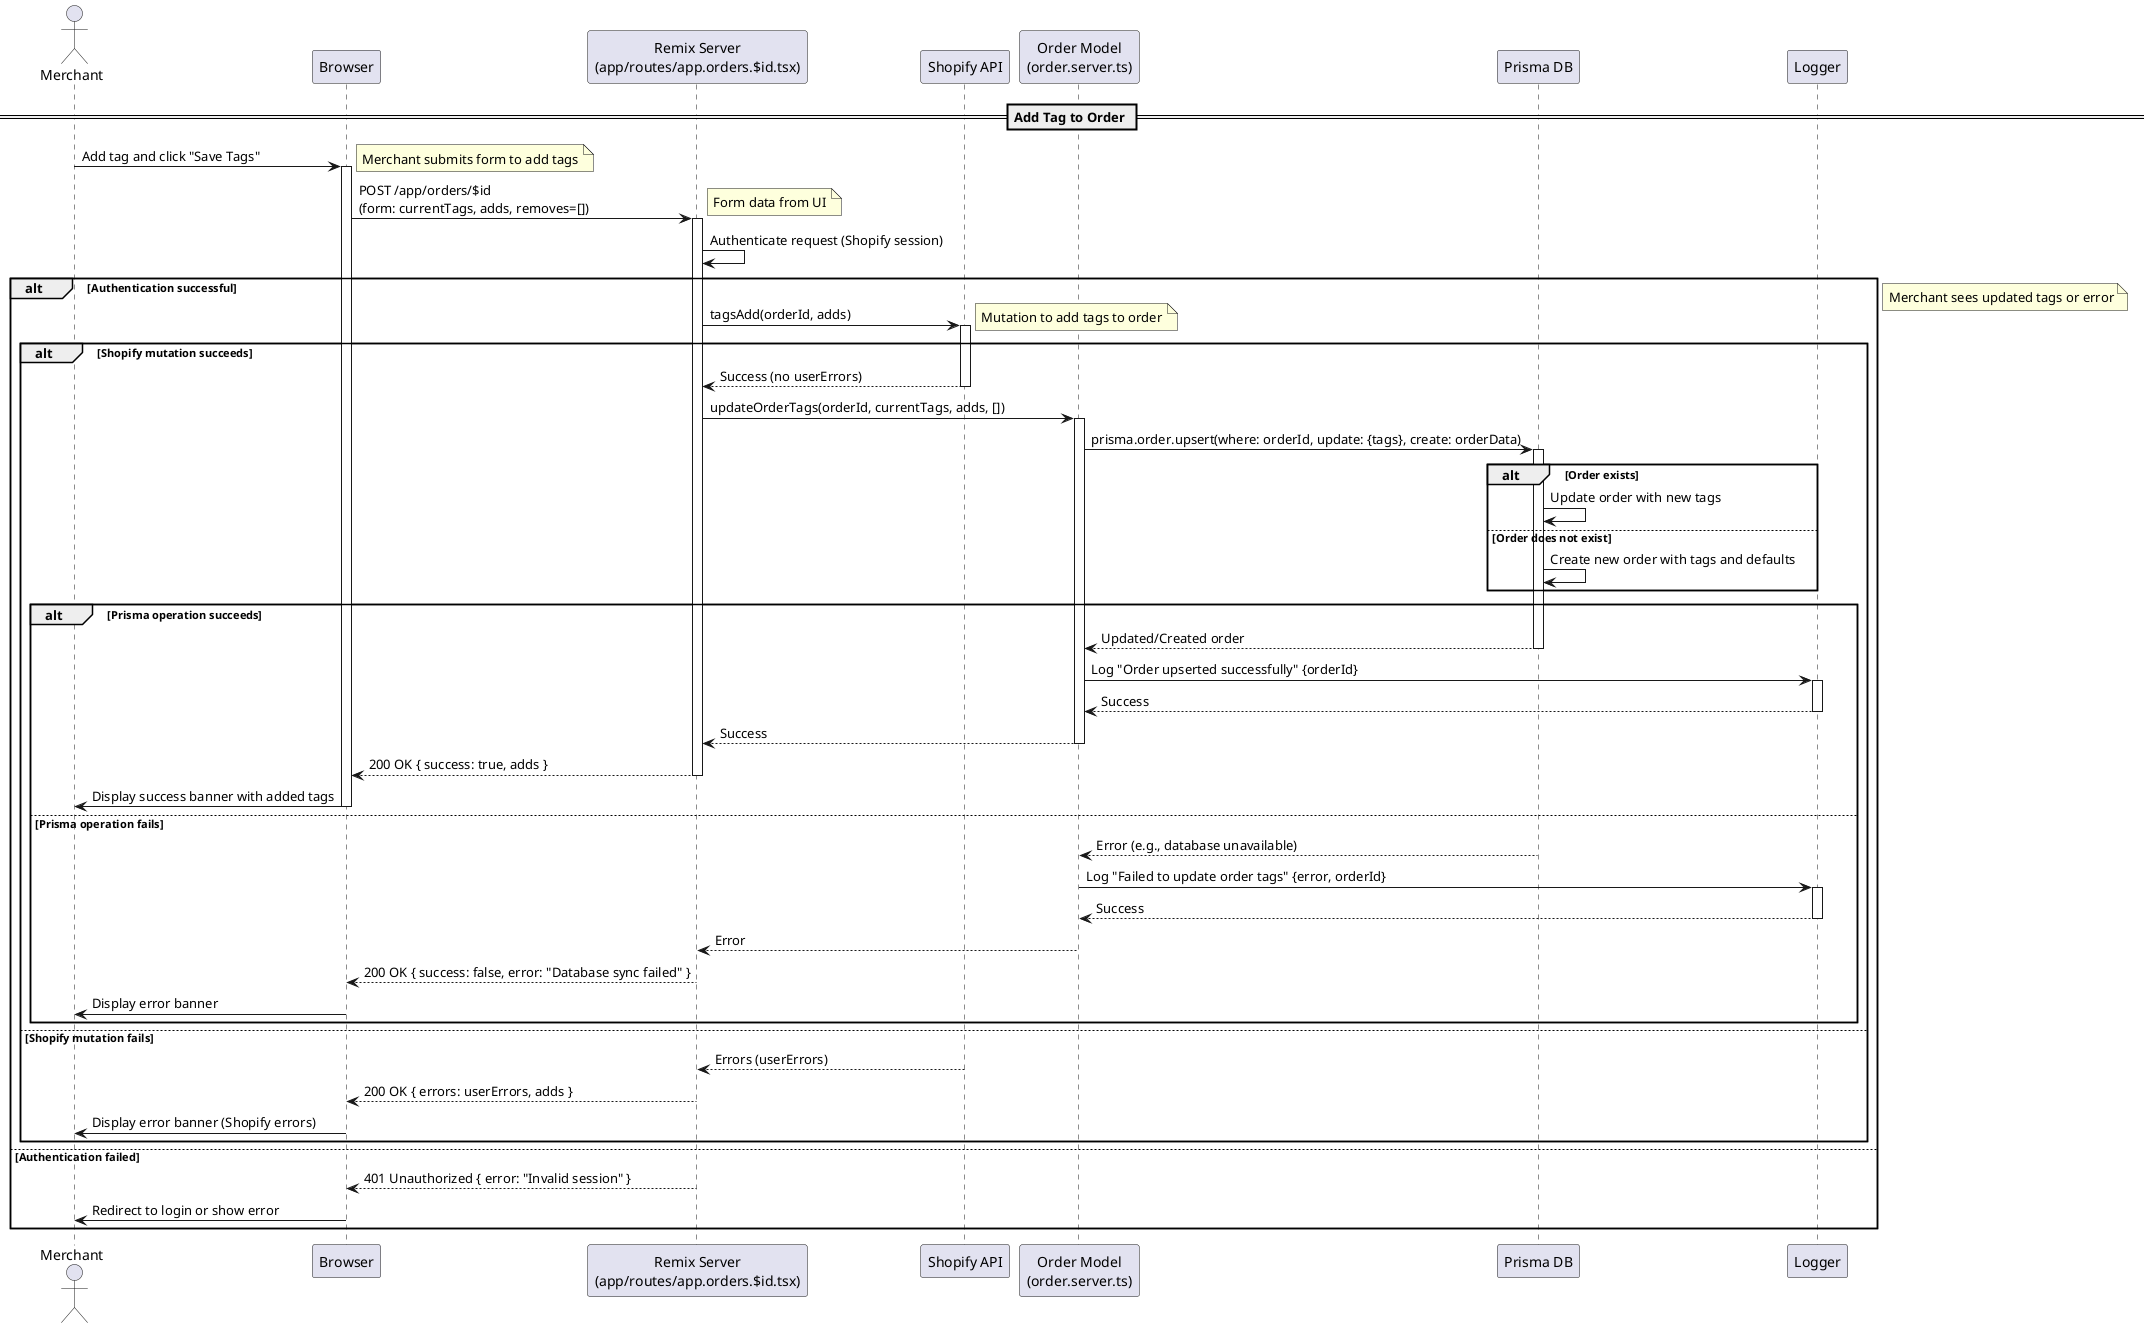 @startuml
actor Merchant
participant "Browser" as Browser
participant "Remix Server\n(app/routes/app.orders.$id.tsx)" as Server
participant "Shopify API" as ShopifyAPI
participant "Order Model\n(order.server.ts)" as OrderModel
participant "Prisma DB" as Prisma
participant "Logger" as Logger

== Add Tag to Order ==
Merchant -> Browser: Add tag and click "Save Tags"
activate Browser
note right: Merchant submits form to add tags

Browser -> Server: POST /app/orders/$id\n(form: currentTags, adds, removes=[])
activate Server
note right: Form data from UI

Server -> Server: Authenticate request (Shopify session)
alt Authentication successful
    Server -> ShopifyAPI: tagsAdd(orderId, adds)
    activate ShopifyAPI
    note right: Mutation to add tags to order

    alt Shopify mutation succeeds
        ShopifyAPI --> Server: Success (no userErrors)
        deactivate ShopifyAPI

        Server -> OrderModel: updateOrderTags(orderId, currentTags, adds, [])
        activate OrderModel

        OrderModel -> Prisma: prisma.order.upsert(where: orderId, update: {tags}, create: orderData)
        activate Prisma
        alt Order exists
            Prisma -> Prisma: Update order with new tags
        else Order does not exist
            Prisma -> Prisma: Create new order with tags and defaults
        end
        alt Prisma operation succeeds
            Prisma --> OrderModel: Updated/Created order
            deactivate Prisma

            OrderModel -> Logger: Log "Order upserted successfully" {orderId}
            activate Logger
            Logger --> OrderModel: Success
            deactivate Logger

            OrderModel --> Server: Success
            deactivate OrderModel

            Server --> Browser: 200 OK { success: true, adds }
            deactivate Server

            Browser -> Merchant: Display success banner with added tags
            deactivate Browser
        else Prisma operation fails
            Prisma --> OrderModel: Error (e.g., database unavailable)
            deactivate Prisma

            OrderModel -> Logger: Log "Failed to update order tags" {error, orderId}
            activate Logger
            Logger --> OrderModel: Success
            deactivate Logger

            OrderModel --> Server: Error
            deactivate OrderModel

            Server --> Browser: 200 OK { success: false, error: "Database sync failed" }
            deactivate Server

            Browser -> Merchant: Display error banner
            deactivate Browser
        end
    else Shopify mutation fails
        ShopifyAPI --> Server: Errors (userErrors)
        deactivate ShopifyAPI

        Server --> Browser: 200 OK { errors: userErrors, adds }
        deactivate Server

        Browser -> Merchant: Display error banner (Shopify errors)
        deactivate Browser
    end
else Authentication failed
    Server --> Browser: 401 Unauthorized { error: "Invalid session" }
    deactivate Server

    Browser -> Merchant: Redirect to login or show error
    deactivate Browser
end

note right: Merchant sees updated tags or error

@enduml